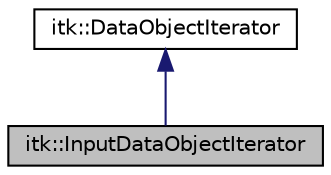 digraph "itk::InputDataObjectIterator"
{
 // LATEX_PDF_SIZE
  edge [fontname="Helvetica",fontsize="10",labelfontname="Helvetica",labelfontsize="10"];
  node [fontname="Helvetica",fontsize="10",shape=record];
  Node1 [label="itk::InputDataObjectIterator",height=0.2,width=0.4,color="black", fillcolor="grey75", style="filled", fontcolor="black",tooltip="A forward iterator over inputs of a ProcessObject."];
  Node2 -> Node1 [dir="back",color="midnightblue",fontsize="10",style="solid",fontname="Helvetica"];
  Node2 [label="itk::DataObjectIterator",height=0.2,width=0.4,color="black", fillcolor="white", style="filled",URL="$classitk_1_1DataObjectIterator.html",tooltip="A forward iterator over the DataObject of a ProcessObject."];
}
